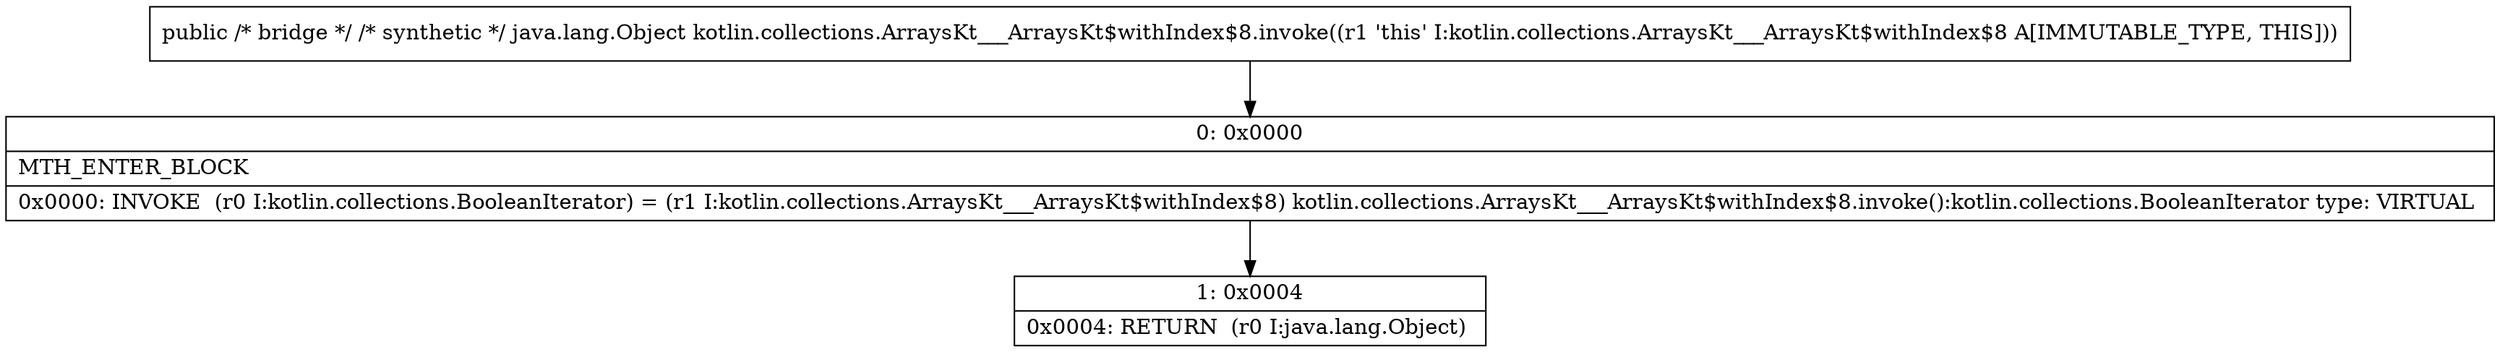 digraph "CFG forkotlin.collections.ArraysKt___ArraysKt$withIndex$8.invoke()Ljava\/lang\/Object;" {
Node_0 [shape=record,label="{0\:\ 0x0000|MTH_ENTER_BLOCK\l|0x0000: INVOKE  (r0 I:kotlin.collections.BooleanIterator) = (r1 I:kotlin.collections.ArraysKt___ArraysKt$withIndex$8) kotlin.collections.ArraysKt___ArraysKt$withIndex$8.invoke():kotlin.collections.BooleanIterator type: VIRTUAL \l}"];
Node_1 [shape=record,label="{1\:\ 0x0004|0x0004: RETURN  (r0 I:java.lang.Object) \l}"];
MethodNode[shape=record,label="{public \/* bridge *\/ \/* synthetic *\/ java.lang.Object kotlin.collections.ArraysKt___ArraysKt$withIndex$8.invoke((r1 'this' I:kotlin.collections.ArraysKt___ArraysKt$withIndex$8 A[IMMUTABLE_TYPE, THIS])) }"];
MethodNode -> Node_0;
Node_0 -> Node_1;
}

